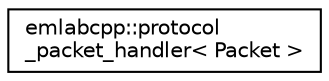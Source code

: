 digraph "Graphical Class Hierarchy"
{
 // LATEX_PDF_SIZE
  edge [fontname="Helvetica",fontsize="10",labelfontname="Helvetica",labelfontsize="10"];
  node [fontname="Helvetica",fontsize="10",shape=record];
  rankdir="LR";
  Node0 [label="emlabcpp::protocol\l_packet_handler\< Packet \>",height=0.2,width=0.4,color="black", fillcolor="white", style="filled",URL="$structemlabcpp_1_1protocol__packet__handler.html",tooltip=" "];
}

